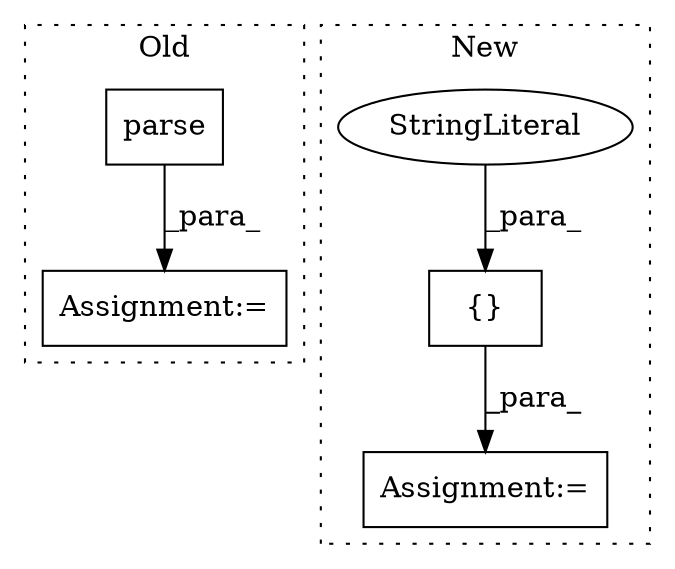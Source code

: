 digraph G {
subgraph cluster0 {
1 [label="parse" a="32" s="1805,1836" l="6,1" shape="box"];
4 [label="Assignment:=" a="7" s="1777" l="1" shape="box"];
label = "Old";
style="dotted";
}
subgraph cluster1 {
2 [label="{}" a="4" s="9344,9354" l="1,1" shape="box"];
3 [label="Assignment:=" a="7" s="9470" l="1" shape="box"];
5 [label="StringLiteral" a="45" s="9345" l="9" shape="ellipse"];
label = "New";
style="dotted";
}
1 -> 4 [label="_para_"];
2 -> 3 [label="_para_"];
5 -> 2 [label="_para_"];
}